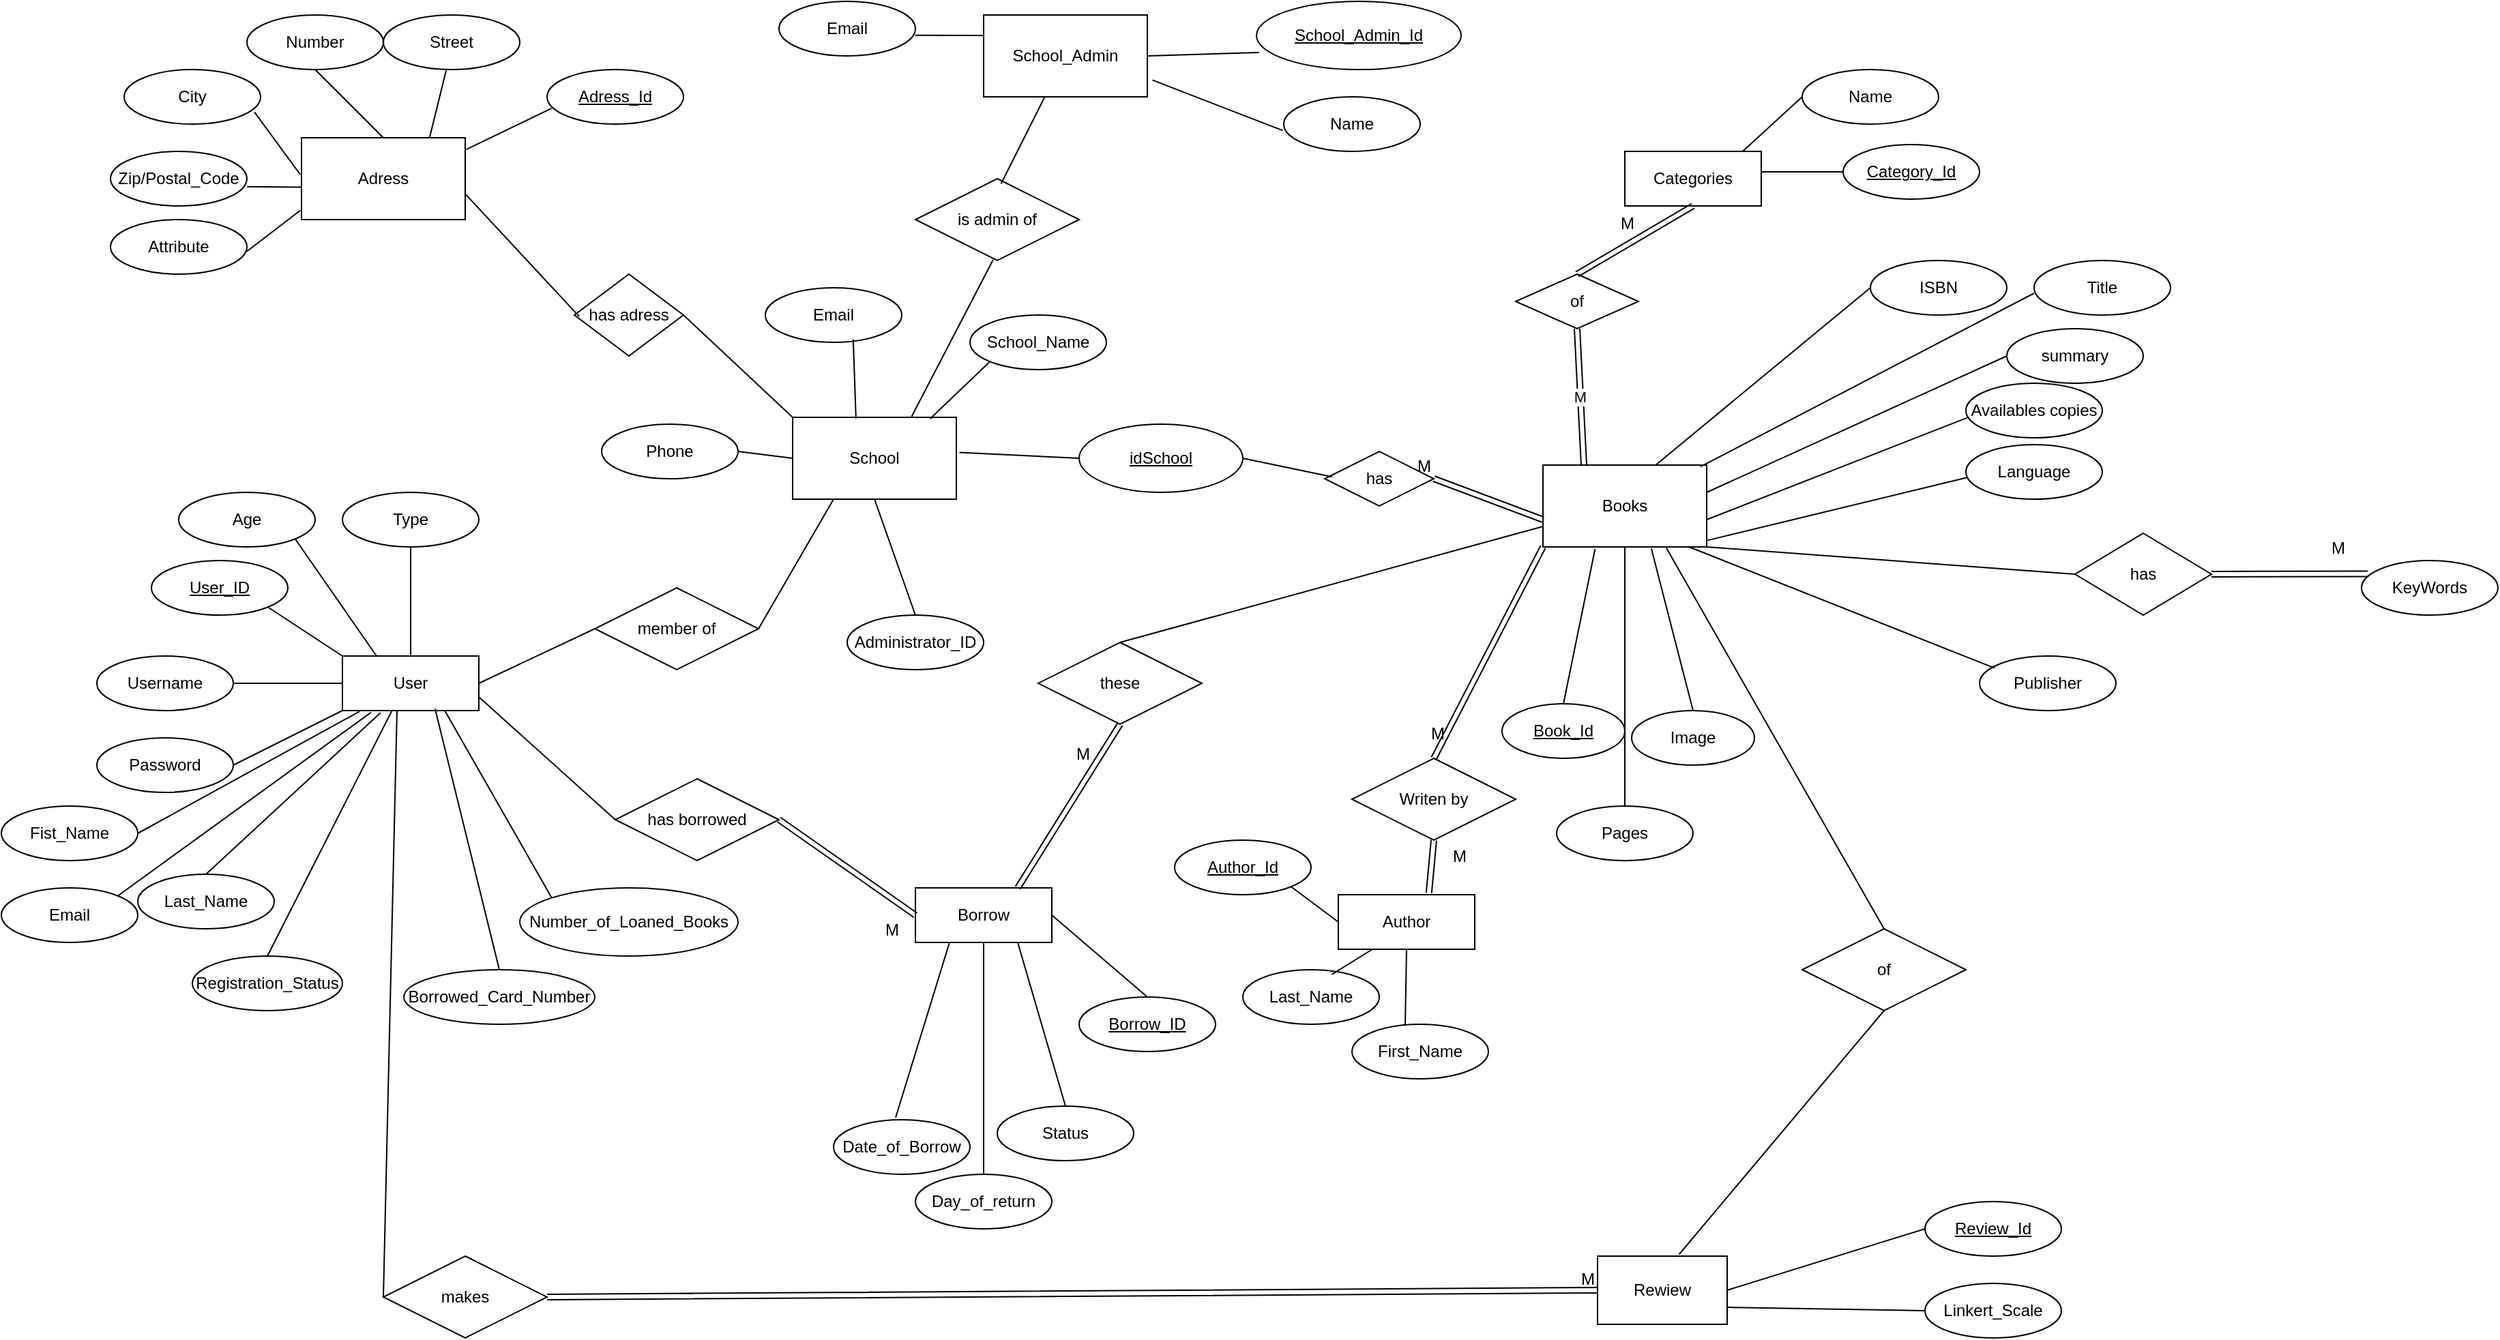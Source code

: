 <mxfile version="21.2.3" type="github">
  <diagram name="Copy of Page-1" id="tr4ZWwLuBK-8qQTziciz">
    <mxGraphModel dx="1989" dy="882" grid="1" gridSize="10" guides="1" tooltips="1" connect="1" arrows="1" fold="1" page="1" pageScale="1" pageWidth="850" pageHeight="1100" math="0" shadow="0">
      <root>
        <mxCell id="aQcuIbAOPBQ3XKsu57En-0" />
        <mxCell id="aQcuIbAOPBQ3XKsu57En-1" parent="aQcuIbAOPBQ3XKsu57En-0" />
        <mxCell id="aQcuIbAOPBQ3XKsu57En-2" value="" style="endArrow=none;html=1;rounded=0;entryX=0;entryY=0.5;entryDx=0;entryDy=0;" parent="aQcuIbAOPBQ3XKsu57En-1" target="aQcuIbAOPBQ3XKsu57En-4" edge="1">
          <mxGeometry width="50" height="50" relative="1" as="geometry">
            <mxPoint x="1310" y="390" as="sourcePoint" />
            <mxPoint x="1380" y="380" as="targetPoint" />
          </mxGeometry>
        </mxCell>
        <mxCell id="aQcuIbAOPBQ3XKsu57En-3" value="Books" style="rounded=0;whiteSpace=wrap;html=1;" parent="aQcuIbAOPBQ3XKsu57En-1" vertex="1">
          <mxGeometry x="1190" y="370" width="120" height="60" as="geometry" />
        </mxCell>
        <mxCell id="aQcuIbAOPBQ3XKsu57En-4" value="summary" style="ellipse;whiteSpace=wrap;html=1;" parent="aQcuIbAOPBQ3XKsu57En-1" vertex="1">
          <mxGeometry x="1530" y="270" width="100" height="40" as="geometry" />
        </mxCell>
        <mxCell id="aQcuIbAOPBQ3XKsu57En-5" value="Availables copies" style="ellipse;whiteSpace=wrap;html=1;" parent="aQcuIbAOPBQ3XKsu57En-1" vertex="1">
          <mxGeometry x="1500" y="310" width="100" height="40" as="geometry" />
        </mxCell>
        <mxCell id="aQcuIbAOPBQ3XKsu57En-6" value="" style="endArrow=none;html=1;rounded=0;entryX=0.022;entryY=0.62;entryDx=0;entryDy=0;entryPerimeter=0;" parent="aQcuIbAOPBQ3XKsu57En-1" target="aQcuIbAOPBQ3XKsu57En-5" edge="1">
          <mxGeometry width="50" height="50" relative="1" as="geometry">
            <mxPoint x="1310" y="410" as="sourcePoint" />
            <mxPoint x="1380" y="440" as="targetPoint" />
          </mxGeometry>
        </mxCell>
        <mxCell id="aQcuIbAOPBQ3XKsu57En-7" value="Language" style="ellipse;whiteSpace=wrap;html=1;" parent="aQcuIbAOPBQ3XKsu57En-1" vertex="1">
          <mxGeometry x="1500" y="355" width="100" height="40" as="geometry" />
        </mxCell>
        <mxCell id="aQcuIbAOPBQ3XKsu57En-8" value="" style="endArrow=none;html=1;rounded=0;entryX=0.014;entryY=0.6;entryDx=0;entryDy=0;entryPerimeter=0;exitX=1.005;exitY=0.92;exitDx=0;exitDy=0;exitPerimeter=0;" parent="aQcuIbAOPBQ3XKsu57En-1" source="aQcuIbAOPBQ3XKsu57En-3" target="aQcuIbAOPBQ3XKsu57En-7" edge="1">
          <mxGeometry width="50" height="50" relative="1" as="geometry">
            <mxPoint x="1300" y="500" as="sourcePoint" />
            <mxPoint x="1350" y="450" as="targetPoint" />
          </mxGeometry>
        </mxCell>
        <mxCell id="aQcuIbAOPBQ3XKsu57En-9" value="KeyWords" style="ellipse;whiteSpace=wrap;html=1;" parent="aQcuIbAOPBQ3XKsu57En-1" vertex="1">
          <mxGeometry x="1790" y="440" width="100" height="40" as="geometry" />
        </mxCell>
        <mxCell id="aQcuIbAOPBQ3XKsu57En-11" value="Image" style="ellipse;whiteSpace=wrap;html=1;" parent="aQcuIbAOPBQ3XKsu57En-1" vertex="1">
          <mxGeometry x="1255" y="550" width="90" height="40" as="geometry" />
        </mxCell>
        <mxCell id="aQcuIbAOPBQ3XKsu57En-12" value="" style="endArrow=none;html=1;rounded=0;entryX=0.662;entryY=1.02;entryDx=0;entryDy=0;entryPerimeter=0;exitX=0.5;exitY=0;exitDx=0;exitDy=0;" parent="aQcuIbAOPBQ3XKsu57En-1" source="aQcuIbAOPBQ3XKsu57En-11" target="aQcuIbAOPBQ3XKsu57En-3" edge="1">
          <mxGeometry width="50" height="50" relative="1" as="geometry">
            <mxPoint x="1210" y="490" as="sourcePoint" />
            <mxPoint x="1260" y="440" as="targetPoint" />
          </mxGeometry>
        </mxCell>
        <mxCell id="aQcuIbAOPBQ3XKsu57En-13" value="Publisher" style="ellipse;whiteSpace=wrap;html=1;" parent="aQcuIbAOPBQ3XKsu57En-1" vertex="1">
          <mxGeometry x="1510" y="510" width="100" height="40" as="geometry" />
        </mxCell>
        <mxCell id="aQcuIbAOPBQ3XKsu57En-14" value="" style="endArrow=none;html=1;rounded=0;entryX=0.11;entryY=0.22;entryDx=0;entryDy=0;entryPerimeter=0;exitX=0.887;exitY=0.996;exitDx=0;exitDy=0;exitPerimeter=0;" parent="aQcuIbAOPBQ3XKsu57En-1" source="aQcuIbAOPBQ3XKsu57En-3" target="aQcuIbAOPBQ3XKsu57En-13" edge="1">
          <mxGeometry width="50" height="50" relative="1" as="geometry">
            <mxPoint x="1340" y="600" as="sourcePoint" />
            <mxPoint x="1390" y="550" as="targetPoint" />
          </mxGeometry>
        </mxCell>
        <mxCell id="aQcuIbAOPBQ3XKsu57En-15" value="Pages" style="ellipse;whiteSpace=wrap;html=1;" parent="aQcuIbAOPBQ3XKsu57En-1" vertex="1">
          <mxGeometry x="1200" y="620" width="100" height="40" as="geometry" />
        </mxCell>
        <mxCell id="aQcuIbAOPBQ3XKsu57En-16" value="" style="endArrow=none;html=1;rounded=0;exitX=0.5;exitY=0;exitDx=0;exitDy=0;entryX=0.5;entryY=1;entryDx=0;entryDy=0;" parent="aQcuIbAOPBQ3XKsu57En-1" source="aQcuIbAOPBQ3XKsu57En-15" target="aQcuIbAOPBQ3XKsu57En-3" edge="1">
          <mxGeometry width="50" height="50" relative="1" as="geometry">
            <mxPoint x="1160" y="530" as="sourcePoint" />
            <mxPoint x="1210" y="480" as="targetPoint" />
          </mxGeometry>
        </mxCell>
        <mxCell id="aQcuIbAOPBQ3XKsu57En-17" value="Title" style="ellipse;whiteSpace=wrap;html=1;" parent="aQcuIbAOPBQ3XKsu57En-1" vertex="1">
          <mxGeometry x="1550" y="220" width="100" height="40" as="geometry" />
        </mxCell>
        <mxCell id="aQcuIbAOPBQ3XKsu57En-18" value="" style="endArrow=none;html=1;rounded=0;entryX=0;entryY=0.6;entryDx=0;entryDy=0;entryPerimeter=0;exitX=0.962;exitY=0.02;exitDx=0;exitDy=0;exitPerimeter=0;" parent="aQcuIbAOPBQ3XKsu57En-1" source="aQcuIbAOPBQ3XKsu57En-3" target="aQcuIbAOPBQ3XKsu57En-17" edge="1">
          <mxGeometry width="50" height="50" relative="1" as="geometry">
            <mxPoint x="1330" y="370" as="sourcePoint" />
            <mxPoint x="1380" y="320" as="targetPoint" />
          </mxGeometry>
        </mxCell>
        <mxCell id="aQcuIbAOPBQ3XKsu57En-19" value="&lt;u&gt;Book_Id&lt;/u&gt;" style="ellipse;whiteSpace=wrap;html=1;" parent="aQcuIbAOPBQ3XKsu57En-1" vertex="1">
          <mxGeometry x="1160" y="545" width="90" height="40" as="geometry" />
        </mxCell>
        <mxCell id="aQcuIbAOPBQ3XKsu57En-20" value="" style="endArrow=none;html=1;rounded=0;entryX=0.318;entryY=1.027;entryDx=0;entryDy=0;entryPerimeter=0;exitX=0.5;exitY=0;exitDx=0;exitDy=0;" parent="aQcuIbAOPBQ3XKsu57En-1" source="aQcuIbAOPBQ3XKsu57En-19" target="aQcuIbAOPBQ3XKsu57En-3" edge="1">
          <mxGeometry width="50" height="50" relative="1" as="geometry">
            <mxPoint x="1170" y="510" as="sourcePoint" />
            <mxPoint x="1220" y="460" as="targetPoint" />
          </mxGeometry>
        </mxCell>
        <mxCell id="aQcuIbAOPBQ3XKsu57En-21" value="ISBN" style="ellipse;whiteSpace=wrap;html=1;" parent="aQcuIbAOPBQ3XKsu57En-1" vertex="1">
          <mxGeometry x="1430" y="220" width="100" height="40" as="geometry" />
        </mxCell>
        <mxCell id="aQcuIbAOPBQ3XKsu57En-22" value="" style="endArrow=none;html=1;rounded=0;exitX=0.692;exitY=-0.007;exitDx=0;exitDy=0;exitPerimeter=0;entryX=0;entryY=0.5;entryDx=0;entryDy=0;" parent="aQcuIbAOPBQ3XKsu57En-1" source="aQcuIbAOPBQ3XKsu57En-3" target="aQcuIbAOPBQ3XKsu57En-21" edge="1">
          <mxGeometry width="50" height="50" relative="1" as="geometry">
            <mxPoint x="1240" y="360" as="sourcePoint" />
            <mxPoint x="1473" y="261" as="targetPoint" />
          </mxGeometry>
        </mxCell>
        <mxCell id="aQcuIbAOPBQ3XKsu57En-23" value="School" style="rounded=0;whiteSpace=wrap;html=1;" parent="aQcuIbAOPBQ3XKsu57En-1" vertex="1">
          <mxGeometry x="640" y="335" width="120" height="60" as="geometry" />
        </mxCell>
        <mxCell id="aQcuIbAOPBQ3XKsu57En-24" value="&lt;u&gt;idSchool&lt;/u&gt;" style="ellipse;whiteSpace=wrap;html=1;" parent="aQcuIbAOPBQ3XKsu57En-1" vertex="1">
          <mxGeometry x="850" y="340" width="120" height="50" as="geometry" />
        </mxCell>
        <mxCell id="aQcuIbAOPBQ3XKsu57En-25" value="" style="endArrow=none;html=1;rounded=0;entryX=0;entryY=0.5;entryDx=0;entryDy=0;exitX=1.019;exitY=0.429;exitDx=0;exitDy=0;exitPerimeter=0;" parent="aQcuIbAOPBQ3XKsu57En-1" target="aQcuIbAOPBQ3XKsu57En-24" edge="1" source="aQcuIbAOPBQ3XKsu57En-23">
          <mxGeometry width="50" height="50" relative="1" as="geometry">
            <mxPoint x="770" y="370" as="sourcePoint" />
            <mxPoint x="820" y="320" as="targetPoint" />
          </mxGeometry>
        </mxCell>
        <mxCell id="aQcuIbAOPBQ3XKsu57En-26" value="has" style="rhombus;whiteSpace=wrap;html=1;" parent="aQcuIbAOPBQ3XKsu57En-1" vertex="1">
          <mxGeometry x="1030" y="360" width="80" height="40" as="geometry" />
        </mxCell>
        <mxCell id="aQcuIbAOPBQ3XKsu57En-27" value="" style="shape=link;html=1;rounded=0;entryX=1;entryY=0.5;entryDx=0;entryDy=0;exitX=0;exitY=0.667;exitDx=0;exitDy=0;exitPerimeter=0;" parent="aQcuIbAOPBQ3XKsu57En-1" source="aQcuIbAOPBQ3XKsu57En-3" target="aQcuIbAOPBQ3XKsu57En-26" edge="1">
          <mxGeometry relative="1" as="geometry">
            <mxPoint x="980" y="420" as="sourcePoint" />
            <mxPoint x="1140" y="420" as="targetPoint" />
          </mxGeometry>
        </mxCell>
        <mxCell id="aQcuIbAOPBQ3XKsu57En-28" value="M" style="resizable=0;html=1;whiteSpace=wrap;align=right;verticalAlign=bottom;" parent="aQcuIbAOPBQ3XKsu57En-27" connectable="0" vertex="1">
          <mxGeometry x="1" relative="1" as="geometry" />
        </mxCell>
        <mxCell id="aQcuIbAOPBQ3XKsu57En-29" value="" style="endArrow=none;html=1;rounded=0;entryX=0.067;entryY=0.466;entryDx=0;entryDy=0;exitX=1;exitY=0.5;exitDx=0;exitDy=0;entryPerimeter=0;" parent="aQcuIbAOPBQ3XKsu57En-1" source="aQcuIbAOPBQ3XKsu57En-24" target="aQcuIbAOPBQ3XKsu57En-26" edge="1">
          <mxGeometry relative="1" as="geometry">
            <mxPoint x="970" y="365" as="sourcePoint" />
            <mxPoint x="1130" y="365" as="targetPoint" />
          </mxGeometry>
        </mxCell>
        <mxCell id="aQcuIbAOPBQ3XKsu57En-30" value="School_Name" style="ellipse;whiteSpace=wrap;html=1;align=center;" parent="aQcuIbAOPBQ3XKsu57En-1" vertex="1">
          <mxGeometry x="770" y="260" width="100" height="40" as="geometry" />
        </mxCell>
        <mxCell id="Hc-xmSTj-cyo68Ct1Yfs-0" value="" style="endArrow=none;html=1;rounded=0;entryX=0;entryY=1;entryDx=0;entryDy=0;exitX=0.84;exitY=0.017;exitDx=0;exitDy=0;exitPerimeter=0;" parent="aQcuIbAOPBQ3XKsu57En-1" source="aQcuIbAOPBQ3XKsu57En-23" target="aQcuIbAOPBQ3XKsu57En-30" edge="1">
          <mxGeometry relative="1" as="geometry">
            <mxPoint x="620" y="320" as="sourcePoint" />
            <mxPoint x="780" y="320" as="targetPoint" />
          </mxGeometry>
        </mxCell>
        <mxCell id="bOskaEDnig-arZIuQBSc-0" value="Phone" style="ellipse;whiteSpace=wrap;html=1;align=center;" vertex="1" parent="aQcuIbAOPBQ3XKsu57En-1">
          <mxGeometry x="500" y="340" width="100" height="40" as="geometry" />
        </mxCell>
        <mxCell id="bOskaEDnig-arZIuQBSc-7" value="" style="endArrow=none;html=1;rounded=0;entryX=1;entryY=0.5;entryDx=0;entryDy=0;exitX=0;exitY=0.5;exitDx=0;exitDy=0;" edge="1" parent="aQcuIbAOPBQ3XKsu57En-1" source="aQcuIbAOPBQ3XKsu57En-23" target="bOskaEDnig-arZIuQBSc-0">
          <mxGeometry relative="1" as="geometry">
            <mxPoint x="710" y="340" as="sourcePoint" />
            <mxPoint x="680" y="320" as="targetPoint" />
          </mxGeometry>
        </mxCell>
        <mxCell id="bOskaEDnig-arZIuQBSc-8" value="Email" style="ellipse;whiteSpace=wrap;html=1;align=center;" vertex="1" parent="aQcuIbAOPBQ3XKsu57En-1">
          <mxGeometry x="620" y="240" width="100" height="40" as="geometry" />
        </mxCell>
        <mxCell id="bOskaEDnig-arZIuQBSc-9" value="" style="endArrow=none;html=1;rounded=0;entryX=0.644;entryY=0.945;entryDx=0;entryDy=0;entryPerimeter=0;exitX=0.387;exitY=0.017;exitDx=0;exitDy=0;exitPerimeter=0;" edge="1" parent="aQcuIbAOPBQ3XKsu57En-1" source="aQcuIbAOPBQ3XKsu57En-23" target="bOskaEDnig-arZIuQBSc-8">
          <mxGeometry relative="1" as="geometry">
            <mxPoint x="570" y="320" as="sourcePoint" />
            <mxPoint x="730" y="320" as="targetPoint" />
          </mxGeometry>
        </mxCell>
        <mxCell id="bOskaEDnig-arZIuQBSc-10" value="" style="endArrow=none;html=1;rounded=0;entryX=0.5;entryY=1;entryDx=0;entryDy=0;exitX=0.5;exitY=0;exitDx=0;exitDy=0;" edge="1" parent="aQcuIbAOPBQ3XKsu57En-1" source="bOskaEDnig-arZIuQBSc-11" target="aQcuIbAOPBQ3XKsu57En-23">
          <mxGeometry relative="1" as="geometry">
            <mxPoint x="710" y="480" as="sourcePoint" />
            <mxPoint x="750" y="440" as="targetPoint" />
          </mxGeometry>
        </mxCell>
        <mxCell id="bOskaEDnig-arZIuQBSc-11" value="Administrator_ID" style="ellipse;whiteSpace=wrap;html=1;align=center;" vertex="1" parent="aQcuIbAOPBQ3XKsu57En-1">
          <mxGeometry x="680" y="480" width="100" height="40" as="geometry" />
        </mxCell>
        <mxCell id="bOskaEDnig-arZIuQBSc-16" value="Adress" style="rounded=0;whiteSpace=wrap;html=1;" vertex="1" parent="aQcuIbAOPBQ3XKsu57En-1">
          <mxGeometry x="280" y="130" width="120" height="60" as="geometry" />
        </mxCell>
        <mxCell id="bOskaEDnig-arZIuQBSc-17" value="has adress" style="rhombus;whiteSpace=wrap;html=1;" vertex="1" parent="aQcuIbAOPBQ3XKsu57En-1">
          <mxGeometry x="480" y="230" width="80" height="60" as="geometry" />
        </mxCell>
        <mxCell id="bOskaEDnig-arZIuQBSc-18" value="" style="endArrow=none;html=1;rounded=0;entryX=0;entryY=0;entryDx=0;entryDy=0;exitX=1;exitY=0.5;exitDx=0;exitDy=0;" edge="1" parent="aQcuIbAOPBQ3XKsu57En-1" source="bOskaEDnig-arZIuQBSc-17" target="aQcuIbAOPBQ3XKsu57En-23">
          <mxGeometry width="50" height="50" relative="1" as="geometry">
            <mxPoint x="550" y="300" as="sourcePoint" />
            <mxPoint x="610" y="310" as="targetPoint" />
          </mxGeometry>
        </mxCell>
        <mxCell id="bOskaEDnig-arZIuQBSc-19" value="" style="endArrow=none;html=1;rounded=0;entryX=0.045;entryY=0.518;entryDx=0;entryDy=0;entryPerimeter=0;exitX=1.001;exitY=0.689;exitDx=0;exitDy=0;exitPerimeter=0;" edge="1" parent="aQcuIbAOPBQ3XKsu57En-1" source="bOskaEDnig-arZIuQBSc-16" target="bOskaEDnig-arZIuQBSc-17">
          <mxGeometry relative="1" as="geometry">
            <mxPoint x="320" y="240" as="sourcePoint" />
            <mxPoint x="480" y="240" as="targetPoint" />
          </mxGeometry>
        </mxCell>
        <mxCell id="bOskaEDnig-arZIuQBSc-20" value="Adress_Id" style="ellipse;whiteSpace=wrap;html=1;align=center;fontStyle=4;" vertex="1" parent="aQcuIbAOPBQ3XKsu57En-1">
          <mxGeometry x="460" y="80" width="100" height="40" as="geometry" />
        </mxCell>
        <mxCell id="bOskaEDnig-arZIuQBSc-21" value="" style="endArrow=none;html=1;rounded=0;entryX=0.033;entryY=0.712;entryDx=0;entryDy=0;entryPerimeter=0;exitX=1.007;exitY=0.142;exitDx=0;exitDy=0;exitPerimeter=0;" edge="1" parent="aQcuIbAOPBQ3XKsu57En-1" source="bOskaEDnig-arZIuQBSc-16" target="bOskaEDnig-arZIuQBSc-20">
          <mxGeometry relative="1" as="geometry">
            <mxPoint x="280" y="90" as="sourcePoint" />
            <mxPoint x="440" y="90" as="targetPoint" />
          </mxGeometry>
        </mxCell>
        <mxCell id="bOskaEDnig-arZIuQBSc-22" value="Street" style="ellipse;whiteSpace=wrap;html=1;align=center;" vertex="1" parent="aQcuIbAOPBQ3XKsu57En-1">
          <mxGeometry x="340" y="40" width="100" height="40" as="geometry" />
        </mxCell>
        <mxCell id="bOskaEDnig-arZIuQBSc-23" value="" style="endArrow=none;html=1;rounded=0;entryX=0.46;entryY=1.02;entryDx=0;entryDy=0;entryPerimeter=0;exitX=0.783;exitY=-0.007;exitDx=0;exitDy=0;exitPerimeter=0;" edge="1" parent="aQcuIbAOPBQ3XKsu57En-1" source="bOskaEDnig-arZIuQBSc-16" target="bOskaEDnig-arZIuQBSc-22">
          <mxGeometry relative="1" as="geometry">
            <mxPoint x="270" y="100" as="sourcePoint" />
            <mxPoint x="430" y="100" as="targetPoint" />
          </mxGeometry>
        </mxCell>
        <mxCell id="bOskaEDnig-arZIuQBSc-24" value="Number" style="ellipse;whiteSpace=wrap;html=1;align=center;" vertex="1" parent="aQcuIbAOPBQ3XKsu57En-1">
          <mxGeometry x="240" y="40" width="100" height="40" as="geometry" />
        </mxCell>
        <mxCell id="bOskaEDnig-arZIuQBSc-25" value="" style="endArrow=none;html=1;rounded=0;exitX=1.001;exitY=0.646;exitDx=0;exitDy=0;exitPerimeter=0;entryX=-0.004;entryY=0.604;entryDx=0;entryDy=0;entryPerimeter=0;" edge="1" parent="aQcuIbAOPBQ3XKsu57En-1" source="bOskaEDnig-arZIuQBSc-29" target="bOskaEDnig-arZIuQBSc-16">
          <mxGeometry relative="1" as="geometry">
            <mxPoint x="460" y="180" as="sourcePoint" />
            <mxPoint x="620" y="180" as="targetPoint" />
          </mxGeometry>
        </mxCell>
        <mxCell id="bOskaEDnig-arZIuQBSc-26" value="" style="endArrow=none;html=1;rounded=0;entryX=0.5;entryY=1;entryDx=0;entryDy=0;exitX=0.5;exitY=0;exitDx=0;exitDy=0;" edge="1" parent="aQcuIbAOPBQ3XKsu57En-1" source="bOskaEDnig-arZIuQBSc-16" target="bOskaEDnig-arZIuQBSc-24">
          <mxGeometry relative="1" as="geometry">
            <mxPoint x="210" y="100" as="sourcePoint" />
            <mxPoint x="370" y="99.76" as="targetPoint" />
          </mxGeometry>
        </mxCell>
        <mxCell id="bOskaEDnig-arZIuQBSc-27" value="City" style="ellipse;whiteSpace=wrap;html=1;align=center;" vertex="1" parent="aQcuIbAOPBQ3XKsu57En-1">
          <mxGeometry x="150" y="80" width="100" height="40" as="geometry" />
        </mxCell>
        <mxCell id="bOskaEDnig-arZIuQBSc-28" value="" style="endArrow=none;html=1;rounded=0;entryX=-0.008;entryY=0.448;entryDx=0;entryDy=0;entryPerimeter=0;exitX=0.955;exitY=0.78;exitDx=0;exitDy=0;exitPerimeter=0;" edge="1" parent="aQcuIbAOPBQ3XKsu57En-1" source="bOskaEDnig-arZIuQBSc-27" target="bOskaEDnig-arZIuQBSc-16">
          <mxGeometry relative="1" as="geometry">
            <mxPoint x="140" y="150" as="sourcePoint" />
            <mxPoint x="300" y="150" as="targetPoint" />
          </mxGeometry>
        </mxCell>
        <mxCell id="bOskaEDnig-arZIuQBSc-29" value="Zip/Postal_Code" style="ellipse;whiteSpace=wrap;html=1;align=center;" vertex="1" parent="aQcuIbAOPBQ3XKsu57En-1">
          <mxGeometry x="140" y="140" width="100" height="40" as="geometry" />
        </mxCell>
        <mxCell id="bOskaEDnig-arZIuQBSc-30" value="Attribute" style="ellipse;whiteSpace=wrap;html=1;align=center;" vertex="1" parent="aQcuIbAOPBQ3XKsu57En-1">
          <mxGeometry x="140" y="190" width="100" height="40" as="geometry" />
        </mxCell>
        <mxCell id="bOskaEDnig-arZIuQBSc-31" value="" style="endArrow=none;html=1;rounded=0;exitX=0.997;exitY=0.587;exitDx=0;exitDy=0;exitPerimeter=0;entryX=-0.008;entryY=0.89;entryDx=0;entryDy=0;entryPerimeter=0;" edge="1" parent="aQcuIbAOPBQ3XKsu57En-1" source="bOskaEDnig-arZIuQBSc-30" target="bOskaEDnig-arZIuQBSc-16">
          <mxGeometry relative="1" as="geometry">
            <mxPoint x="230" y="250" as="sourcePoint" />
            <mxPoint x="390" y="250" as="targetPoint" />
          </mxGeometry>
        </mxCell>
        <mxCell id="bOskaEDnig-arZIuQBSc-33" value="School_Admin" style="rounded=0;whiteSpace=wrap;html=1;" vertex="1" parent="aQcuIbAOPBQ3XKsu57En-1">
          <mxGeometry x="780" y="40" width="120" height="60" as="geometry" />
        </mxCell>
        <mxCell id="bOskaEDnig-arZIuQBSc-34" value="School_Admin_Id" style="ellipse;whiteSpace=wrap;html=1;align=center;fontStyle=4;" vertex="1" parent="aQcuIbAOPBQ3XKsu57En-1">
          <mxGeometry x="980" y="30" width="150" height="50" as="geometry" />
        </mxCell>
        <mxCell id="bOskaEDnig-arZIuQBSc-35" value="" style="endArrow=none;html=1;rounded=0;entryX=0.012;entryY=0.749;entryDx=0;entryDy=0;entryPerimeter=0;exitX=1;exitY=0.5;exitDx=0;exitDy=0;" edge="1" parent="aQcuIbAOPBQ3XKsu57En-1" source="bOskaEDnig-arZIuQBSc-33" target="bOskaEDnig-arZIuQBSc-34">
          <mxGeometry relative="1" as="geometry">
            <mxPoint x="880" y="120" as="sourcePoint" />
            <mxPoint x="1040" y="120" as="targetPoint" />
          </mxGeometry>
        </mxCell>
        <mxCell id="bOskaEDnig-arZIuQBSc-36" value="Name" style="ellipse;whiteSpace=wrap;html=1;align=center;" vertex="1" parent="aQcuIbAOPBQ3XKsu57En-1">
          <mxGeometry x="1000" y="100" width="100" height="40" as="geometry" />
        </mxCell>
        <mxCell id="bOskaEDnig-arZIuQBSc-37" value="Email" style="ellipse;whiteSpace=wrap;html=1;align=center;" vertex="1" parent="aQcuIbAOPBQ3XKsu57En-1">
          <mxGeometry x="630" y="30" width="100" height="40" as="geometry" />
        </mxCell>
        <mxCell id="bOskaEDnig-arZIuQBSc-38" value="" style="endArrow=none;html=1;rounded=0;exitX=0.998;exitY=0.621;exitDx=0;exitDy=0;exitPerimeter=0;entryX=0;entryY=0.25;entryDx=0;entryDy=0;" edge="1" parent="aQcuIbAOPBQ3XKsu57En-1" source="bOskaEDnig-arZIuQBSc-37" target="bOskaEDnig-arZIuQBSc-33">
          <mxGeometry relative="1" as="geometry">
            <mxPoint x="630" y="120" as="sourcePoint" />
            <mxPoint x="790" y="120" as="targetPoint" />
          </mxGeometry>
        </mxCell>
        <mxCell id="bOskaEDnig-arZIuQBSc-39" value="" style="endArrow=none;html=1;rounded=0;entryX=-0.007;entryY=0.618;entryDx=0;entryDy=0;entryPerimeter=0;exitX=1.031;exitY=0.795;exitDx=0;exitDy=0;exitPerimeter=0;" edge="1" parent="aQcuIbAOPBQ3XKsu57En-1" source="bOskaEDnig-arZIuQBSc-33" target="bOskaEDnig-arZIuQBSc-36">
          <mxGeometry relative="1" as="geometry">
            <mxPoint x="840" y="150" as="sourcePoint" />
            <mxPoint x="1000" y="150" as="targetPoint" />
          </mxGeometry>
        </mxCell>
        <mxCell id="bOskaEDnig-arZIuQBSc-41" value="is admin of" style="shape=rhombus;perimeter=rhombusPerimeter;whiteSpace=wrap;html=1;align=center;" vertex="1" parent="aQcuIbAOPBQ3XKsu57En-1">
          <mxGeometry x="730" y="160" width="120" height="60" as="geometry" />
        </mxCell>
        <mxCell id="bOskaEDnig-arZIuQBSc-42" value="" style="endArrow=none;html=1;rounded=0;entryX=0.373;entryY=1.002;entryDx=0;entryDy=0;entryPerimeter=0;exitX=0.523;exitY=0.063;exitDx=0;exitDy=0;exitPerimeter=0;" edge="1" parent="aQcuIbAOPBQ3XKsu57En-1" source="bOskaEDnig-arZIuQBSc-41" target="bOskaEDnig-arZIuQBSc-33">
          <mxGeometry relative="1" as="geometry">
            <mxPoint x="630" y="140" as="sourcePoint" />
            <mxPoint x="790" y="140" as="targetPoint" />
          </mxGeometry>
        </mxCell>
        <mxCell id="bOskaEDnig-arZIuQBSc-43" value="" style="endArrow=none;html=1;rounded=0;entryX=0.727;entryY=-0.01;entryDx=0;entryDy=0;entryPerimeter=0;exitX=0.475;exitY=0.99;exitDx=0;exitDy=0;exitPerimeter=0;" edge="1" parent="aQcuIbAOPBQ3XKsu57En-1" source="bOskaEDnig-arZIuQBSc-41" target="aQcuIbAOPBQ3XKsu57En-23">
          <mxGeometry relative="1" as="geometry">
            <mxPoint x="600" y="150" as="sourcePoint" />
            <mxPoint x="760" y="250" as="targetPoint" />
          </mxGeometry>
        </mxCell>
        <mxCell id="bOskaEDnig-arZIuQBSc-44" value="Author" style="whiteSpace=wrap;html=1;align=center;" vertex="1" parent="aQcuIbAOPBQ3XKsu57En-1">
          <mxGeometry x="1040" y="685" width="100" height="40" as="geometry" />
        </mxCell>
        <mxCell id="bOskaEDnig-arZIuQBSc-45" value="Author_Id" style="ellipse;whiteSpace=wrap;html=1;align=center;fontStyle=4;" vertex="1" parent="aQcuIbAOPBQ3XKsu57En-1">
          <mxGeometry x="920" y="645" width="100" height="40" as="geometry" />
        </mxCell>
        <mxCell id="bOskaEDnig-arZIuQBSc-46" value="" style="endArrow=none;html=1;rounded=0;exitX=0;exitY=0.5;exitDx=0;exitDy=0;entryX=1;entryY=1;entryDx=0;entryDy=0;" edge="1" parent="aQcuIbAOPBQ3XKsu57En-1" source="bOskaEDnig-arZIuQBSc-44" target="bOskaEDnig-arZIuQBSc-45">
          <mxGeometry relative="1" as="geometry">
            <mxPoint x="1150" y="760" as="sourcePoint" />
            <mxPoint x="1310" y="760" as="targetPoint" />
          </mxGeometry>
        </mxCell>
        <mxCell id="bOskaEDnig-arZIuQBSc-47" value="Writen by" style="shape=rhombus;perimeter=rhombusPerimeter;whiteSpace=wrap;html=1;align=center;" vertex="1" parent="aQcuIbAOPBQ3XKsu57En-1">
          <mxGeometry x="1050" y="585" width="120" height="60" as="geometry" />
        </mxCell>
        <mxCell id="bOskaEDnig-arZIuQBSc-67" value="" style="shape=link;html=1;rounded=0;entryX=0.5;entryY=0;entryDx=0;entryDy=0;exitX=0;exitY=1;exitDx=0;exitDy=0;" edge="1" parent="aQcuIbAOPBQ3XKsu57En-1" source="aQcuIbAOPBQ3XKsu57En-3" target="bOskaEDnig-arZIuQBSc-47">
          <mxGeometry relative="1" as="geometry">
            <mxPoint x="890" y="450" as="sourcePoint" />
            <mxPoint x="1050" y="450" as="targetPoint" />
          </mxGeometry>
        </mxCell>
        <mxCell id="bOskaEDnig-arZIuQBSc-68" value="M" style="resizable=0;html=1;whiteSpace=wrap;align=right;verticalAlign=bottom;" connectable="0" vertex="1" parent="bOskaEDnig-arZIuQBSc-67">
          <mxGeometry x="1" relative="1" as="geometry">
            <mxPoint x="10" y="-10" as="offset" />
          </mxGeometry>
        </mxCell>
        <mxCell id="bOskaEDnig-arZIuQBSc-69" value="" style="shape=link;html=1;rounded=0;entryX=0.5;entryY=1;entryDx=0;entryDy=0;exitX=0.664;exitY=-0.033;exitDx=0;exitDy=0;exitPerimeter=0;" edge="1" parent="aQcuIbAOPBQ3XKsu57En-1" source="bOskaEDnig-arZIuQBSc-44" target="bOskaEDnig-arZIuQBSc-47">
          <mxGeometry relative="1" as="geometry">
            <mxPoint x="1080.0" y="620" as="sourcePoint" />
            <mxPoint x="1084.7" y="548.96" as="targetPoint" />
          </mxGeometry>
        </mxCell>
        <mxCell id="bOskaEDnig-arZIuQBSc-70" value="M" style="resizable=0;html=1;whiteSpace=wrap;align=right;verticalAlign=bottom;" connectable="0" vertex="1" parent="bOskaEDnig-arZIuQBSc-69">
          <mxGeometry x="1" relative="1" as="geometry">
            <mxPoint x="25" y="21" as="offset" />
          </mxGeometry>
        </mxCell>
        <mxCell id="bOskaEDnig-arZIuQBSc-71" value="First_Name" style="ellipse;whiteSpace=wrap;html=1;align=center;" vertex="1" parent="aQcuIbAOPBQ3XKsu57En-1">
          <mxGeometry x="1050" y="780" width="100" height="40" as="geometry" />
        </mxCell>
        <mxCell id="bOskaEDnig-arZIuQBSc-72" value="" style="endArrow=none;html=1;rounded=0;entryX=0.39;entryY=0.026;entryDx=0;entryDy=0;entryPerimeter=0;exitX=0.5;exitY=1;exitDx=0;exitDy=0;" edge="1" parent="aQcuIbAOPBQ3XKsu57En-1" source="bOskaEDnig-arZIuQBSc-44" target="bOskaEDnig-arZIuQBSc-71">
          <mxGeometry relative="1" as="geometry">
            <mxPoint x="860" y="680" as="sourcePoint" />
            <mxPoint x="1020" y="680" as="targetPoint" />
          </mxGeometry>
        </mxCell>
        <mxCell id="bOskaEDnig-arZIuQBSc-73" value="Last_Name" style="ellipse;whiteSpace=wrap;html=1;align=center;" vertex="1" parent="aQcuIbAOPBQ3XKsu57En-1">
          <mxGeometry x="970" y="740" width="100" height="40" as="geometry" />
        </mxCell>
        <mxCell id="bOskaEDnig-arZIuQBSc-74" value="" style="endArrow=none;html=1;rounded=0;entryX=0.25;entryY=1;entryDx=0;entryDy=0;exitX=0.653;exitY=0.085;exitDx=0;exitDy=0;exitPerimeter=0;" edge="1" parent="aQcuIbAOPBQ3XKsu57En-1" source="bOskaEDnig-arZIuQBSc-73" target="bOskaEDnig-arZIuQBSc-44">
          <mxGeometry relative="1" as="geometry">
            <mxPoint x="790" y="650" as="sourcePoint" />
            <mxPoint x="950" y="650" as="targetPoint" />
          </mxGeometry>
        </mxCell>
        <mxCell id="bOskaEDnig-arZIuQBSc-75" value="Categories" style="whiteSpace=wrap;html=1;align=center;" vertex="1" parent="aQcuIbAOPBQ3XKsu57En-1">
          <mxGeometry x="1250" y="140" width="100" height="40" as="geometry" />
        </mxCell>
        <mxCell id="bOskaEDnig-arZIuQBSc-76" value="&lt;u&gt;Category_Id&lt;/u&gt;" style="ellipse;whiteSpace=wrap;html=1;align=center;" vertex="1" parent="aQcuIbAOPBQ3XKsu57En-1">
          <mxGeometry x="1410" y="135" width="100" height="40" as="geometry" />
        </mxCell>
        <mxCell id="bOskaEDnig-arZIuQBSc-77" value="" style="line;strokeWidth=1;rotatable=0;dashed=0;labelPosition=right;align=left;verticalAlign=middle;spacingTop=0;spacingLeft=6;points=[];portConstraint=eastwest;" vertex="1" parent="aQcuIbAOPBQ3XKsu57En-1">
          <mxGeometry x="1350" y="150" width="60" height="10" as="geometry" />
        </mxCell>
        <mxCell id="bOskaEDnig-arZIuQBSc-78" value="Name" style="ellipse;whiteSpace=wrap;html=1;align=center;" vertex="1" parent="aQcuIbAOPBQ3XKsu57En-1">
          <mxGeometry x="1380" y="80" width="100" height="40" as="geometry" />
        </mxCell>
        <mxCell id="bOskaEDnig-arZIuQBSc-79" value="" style="endArrow=none;html=1;rounded=0;entryX=0;entryY=0.5;entryDx=0;entryDy=0;exitX=0.865;exitY=-0.004;exitDx=0;exitDy=0;exitPerimeter=0;" edge="1" parent="aQcuIbAOPBQ3XKsu57En-1" source="bOskaEDnig-arZIuQBSc-75" target="bOskaEDnig-arZIuQBSc-78">
          <mxGeometry relative="1" as="geometry">
            <mxPoint x="1170" y="100" as="sourcePoint" />
            <mxPoint x="1330" y="100" as="targetPoint" />
          </mxGeometry>
        </mxCell>
        <mxCell id="bOskaEDnig-arZIuQBSc-82" value="of" style="shape=rhombus;perimeter=rhombusPerimeter;whiteSpace=wrap;html=1;align=center;" vertex="1" parent="aQcuIbAOPBQ3XKsu57En-1">
          <mxGeometry x="1170" y="230" width="90" height="40" as="geometry" />
        </mxCell>
        <mxCell id="bOskaEDnig-arZIuQBSc-83" value="" style="shape=link;html=1;rounded=0;entryX=0.5;entryY=1;entryDx=0;entryDy=0;exitX=0.5;exitY=0;exitDx=0;exitDy=0;" edge="1" parent="aQcuIbAOPBQ3XKsu57En-1" source="bOskaEDnig-arZIuQBSc-82" target="bOskaEDnig-arZIuQBSc-75">
          <mxGeometry relative="1" as="geometry">
            <mxPoint x="1060" y="210" as="sourcePoint" />
            <mxPoint x="1210" y="210" as="targetPoint" />
          </mxGeometry>
        </mxCell>
        <mxCell id="bOskaEDnig-arZIuQBSc-84" value="M" style="resizable=0;html=1;whiteSpace=wrap;align=right;verticalAlign=bottom;" connectable="0" vertex="1" parent="bOskaEDnig-arZIuQBSc-83">
          <mxGeometry x="1" relative="1" as="geometry">
            <mxPoint x="-41" y="21" as="offset" />
          </mxGeometry>
        </mxCell>
        <mxCell id="bOskaEDnig-arZIuQBSc-85" value="" style="endArrow=none;html=1;rounded=0;exitX=1;exitY=1;exitDx=0;exitDy=0;entryX=0;entryY=0.5;entryDx=0;entryDy=0;" edge="1" parent="aQcuIbAOPBQ3XKsu57En-1" source="aQcuIbAOPBQ3XKsu57En-3" target="bOskaEDnig-arZIuQBSc-86">
          <mxGeometry relative="1" as="geometry">
            <mxPoint x="1460" y="510" as="sourcePoint" />
            <mxPoint x="1450" y="510" as="targetPoint" />
          </mxGeometry>
        </mxCell>
        <mxCell id="bOskaEDnig-arZIuQBSc-86" value="has" style="shape=rhombus;perimeter=rhombusPerimeter;whiteSpace=wrap;html=1;align=center;" vertex="1" parent="aQcuIbAOPBQ3XKsu57En-1">
          <mxGeometry x="1580" y="420" width="100" height="60" as="geometry" />
        </mxCell>
        <mxCell id="bOskaEDnig-arZIuQBSc-88" value="" style="shape=link;html=1;rounded=0;exitX=1;exitY=0.5;exitDx=0;exitDy=0;entryX=0.046;entryY=0.243;entryDx=0;entryDy=0;entryPerimeter=0;" edge="1" parent="aQcuIbAOPBQ3XKsu57En-1" source="bOskaEDnig-arZIuQBSc-86" target="aQcuIbAOPBQ3XKsu57En-9">
          <mxGeometry relative="1" as="geometry">
            <mxPoint x="1560" y="490" as="sourcePoint" />
            <mxPoint x="1720" y="490" as="targetPoint" />
          </mxGeometry>
        </mxCell>
        <mxCell id="bOskaEDnig-arZIuQBSc-89" value="M" style="resizable=0;html=1;whiteSpace=wrap;align=right;verticalAlign=bottom;" connectable="0" vertex="1" parent="bOskaEDnig-arZIuQBSc-88">
          <mxGeometry x="1" relative="1" as="geometry">
            <mxPoint x="-15" y="-10" as="offset" />
          </mxGeometry>
        </mxCell>
        <mxCell id="bOskaEDnig-arZIuQBSc-90" value="User" style="whiteSpace=wrap;html=1;align=center;" vertex="1" parent="aQcuIbAOPBQ3XKsu57En-1">
          <mxGeometry x="310" y="510" width="100" height="40" as="geometry" />
        </mxCell>
        <mxCell id="bOskaEDnig-arZIuQBSc-91" value="User_ID" style="ellipse;whiteSpace=wrap;html=1;align=center;fontStyle=4;" vertex="1" parent="aQcuIbAOPBQ3XKsu57En-1">
          <mxGeometry x="170" y="440" width="100" height="40" as="geometry" />
        </mxCell>
        <mxCell id="bOskaEDnig-arZIuQBSc-92" value="" style="endArrow=none;html=1;rounded=0;entryX=0;entryY=0;entryDx=0;entryDy=0;exitX=1;exitY=1;exitDx=0;exitDy=0;" edge="1" parent="aQcuIbAOPBQ3XKsu57En-1" source="bOskaEDnig-arZIuQBSc-91" target="bOskaEDnig-arZIuQBSc-90">
          <mxGeometry relative="1" as="geometry">
            <mxPoint x="70" y="510" as="sourcePoint" />
            <mxPoint x="230" y="510" as="targetPoint" />
          </mxGeometry>
        </mxCell>
        <mxCell id="bOskaEDnig-arZIuQBSc-93" value="Username" style="ellipse;whiteSpace=wrap;html=1;align=center;" vertex="1" parent="aQcuIbAOPBQ3XKsu57En-1">
          <mxGeometry x="130" y="510" width="100" height="40" as="geometry" />
        </mxCell>
        <mxCell id="bOskaEDnig-arZIuQBSc-94" value="" style="endArrow=none;html=1;rounded=0;exitX=1;exitY=0.5;exitDx=0;exitDy=0;entryX=0;entryY=0.5;entryDx=0;entryDy=0;" edge="1" parent="aQcuIbAOPBQ3XKsu57En-1" source="bOskaEDnig-arZIuQBSc-93" target="bOskaEDnig-arZIuQBSc-90">
          <mxGeometry relative="1" as="geometry">
            <mxPoint x="210" y="600" as="sourcePoint" />
            <mxPoint x="370" y="600" as="targetPoint" />
          </mxGeometry>
        </mxCell>
        <mxCell id="bOskaEDnig-arZIuQBSc-95" value="Password" style="ellipse;whiteSpace=wrap;html=1;align=center;" vertex="1" parent="aQcuIbAOPBQ3XKsu57En-1">
          <mxGeometry x="130" y="570" width="100" height="40" as="geometry" />
        </mxCell>
        <mxCell id="bOskaEDnig-arZIuQBSc-96" value="" style="endArrow=none;html=1;rounded=0;exitX=1;exitY=0.5;exitDx=0;exitDy=0;entryX=0;entryY=1;entryDx=0;entryDy=0;" edge="1" parent="aQcuIbAOPBQ3XKsu57En-1" source="bOskaEDnig-arZIuQBSc-95" target="bOskaEDnig-arZIuQBSc-90">
          <mxGeometry relative="1" as="geometry">
            <mxPoint x="300" y="640" as="sourcePoint" />
            <mxPoint x="460" y="640" as="targetPoint" />
          </mxGeometry>
        </mxCell>
        <mxCell id="bOskaEDnig-arZIuQBSc-97" value="Fist_Name" style="ellipse;whiteSpace=wrap;html=1;align=center;" vertex="1" parent="aQcuIbAOPBQ3XKsu57En-1">
          <mxGeometry x="60" y="620" width="100" height="40" as="geometry" />
        </mxCell>
        <mxCell id="bOskaEDnig-arZIuQBSc-98" value="Last_Name" style="ellipse;whiteSpace=wrap;html=1;align=center;" vertex="1" parent="aQcuIbAOPBQ3XKsu57En-1">
          <mxGeometry x="160" y="670" width="100" height="40" as="geometry" />
        </mxCell>
        <mxCell id="bOskaEDnig-arZIuQBSc-99" value="" style="endArrow=none;html=1;rounded=0;exitX=1;exitY=0.5;exitDx=0;exitDy=0;entryX=0.125;entryY=1.017;entryDx=0;entryDy=0;entryPerimeter=0;" edge="1" parent="aQcuIbAOPBQ3XKsu57En-1" source="bOskaEDnig-arZIuQBSc-97" target="bOskaEDnig-arZIuQBSc-90">
          <mxGeometry relative="1" as="geometry">
            <mxPoint x="270" y="600" as="sourcePoint" />
            <mxPoint x="430" y="600" as="targetPoint" />
          </mxGeometry>
        </mxCell>
        <mxCell id="bOskaEDnig-arZIuQBSc-100" value="" style="endArrow=none;html=1;rounded=0;exitX=0.5;exitY=0;exitDx=0;exitDy=0;entryX=0.279;entryY=1.041;entryDx=0;entryDy=0;entryPerimeter=0;" edge="1" parent="aQcuIbAOPBQ3XKsu57En-1" source="bOskaEDnig-arZIuQBSc-98" target="bOskaEDnig-arZIuQBSc-90">
          <mxGeometry relative="1" as="geometry">
            <mxPoint x="320" y="590" as="sourcePoint" />
            <mxPoint x="480" y="590" as="targetPoint" />
          </mxGeometry>
        </mxCell>
        <mxCell id="bOskaEDnig-arZIuQBSc-102" value="Age" style="ellipse;whiteSpace=wrap;html=1;align=center;" vertex="1" parent="aQcuIbAOPBQ3XKsu57En-1">
          <mxGeometry x="190" y="390" width="100" height="40" as="geometry" />
        </mxCell>
        <mxCell id="bOskaEDnig-arZIuQBSc-103" value="" style="endArrow=none;html=1;rounded=0;exitX=0.25;exitY=0;exitDx=0;exitDy=0;entryX=1;entryY=1;entryDx=0;entryDy=0;" edge="1" parent="aQcuIbAOPBQ3XKsu57En-1" source="bOskaEDnig-arZIuQBSc-90" target="bOskaEDnig-arZIuQBSc-102">
          <mxGeometry relative="1" as="geometry">
            <mxPoint x="200" y="370" as="sourcePoint" />
            <mxPoint x="360" y="370" as="targetPoint" />
          </mxGeometry>
        </mxCell>
        <mxCell id="bOskaEDnig-arZIuQBSc-104" value="Email" style="ellipse;whiteSpace=wrap;html=1;align=center;" vertex="1" parent="aQcuIbAOPBQ3XKsu57En-1">
          <mxGeometry x="60" y="680" width="100" height="40" as="geometry" />
        </mxCell>
        <mxCell id="bOskaEDnig-arZIuQBSc-105" value="" style="endArrow=none;html=1;rounded=0;exitX=1;exitY=0;exitDx=0;exitDy=0;entryX=0.21;entryY=1.033;entryDx=0;entryDy=0;entryPerimeter=0;" edge="1" parent="aQcuIbAOPBQ3XKsu57En-1" source="bOskaEDnig-arZIuQBSc-104" target="bOskaEDnig-arZIuQBSc-90">
          <mxGeometry relative="1" as="geometry">
            <mxPoint x="30" y="600" as="sourcePoint" />
            <mxPoint x="190" y="600" as="targetPoint" />
          </mxGeometry>
        </mxCell>
        <mxCell id="bOskaEDnig-arZIuQBSc-106" value="Registration_Status" style="ellipse;whiteSpace=wrap;html=1;align=center;" vertex="1" parent="aQcuIbAOPBQ3XKsu57En-1">
          <mxGeometry x="200" y="730" width="110" height="40" as="geometry" />
        </mxCell>
        <mxCell id="bOskaEDnig-arZIuQBSc-107" value="" style="endArrow=none;html=1;rounded=0;exitX=0.5;exitY=0;exitDx=0;exitDy=0;entryX=0.366;entryY=0.986;entryDx=0;entryDy=0;entryPerimeter=0;" edge="1" parent="aQcuIbAOPBQ3XKsu57En-1" source="bOskaEDnig-arZIuQBSc-106" target="bOskaEDnig-arZIuQBSc-90">
          <mxGeometry relative="1" as="geometry">
            <mxPoint x="410" y="620" as="sourcePoint" />
            <mxPoint x="570" y="620" as="targetPoint" />
          </mxGeometry>
        </mxCell>
        <mxCell id="bOskaEDnig-arZIuQBSc-108" value="Borrowed_Card_Number" style="ellipse;whiteSpace=wrap;html=1;align=center;" vertex="1" parent="aQcuIbAOPBQ3XKsu57En-1">
          <mxGeometry x="355" y="740" width="140" height="40" as="geometry" />
        </mxCell>
        <mxCell id="bOskaEDnig-arZIuQBSc-109" value="" style="endArrow=none;html=1;rounded=0;exitX=0.679;exitY=0.965;exitDx=0;exitDy=0;exitPerimeter=0;entryX=0.5;entryY=0;entryDx=0;entryDy=0;" edge="1" parent="aQcuIbAOPBQ3XKsu57En-1" source="bOskaEDnig-arZIuQBSc-90" target="bOskaEDnig-arZIuQBSc-108">
          <mxGeometry relative="1" as="geometry">
            <mxPoint x="360" y="610" as="sourcePoint" />
            <mxPoint x="520" y="610" as="targetPoint" />
          </mxGeometry>
        </mxCell>
        <mxCell id="bOskaEDnig-arZIuQBSc-111" value="" style="endArrow=none;html=1;rounded=0;exitX=0;exitY=0;exitDx=0;exitDy=0;entryX=0.75;entryY=1;entryDx=0;entryDy=0;" edge="1" parent="aQcuIbAOPBQ3XKsu57En-1" source="bOskaEDnig-arZIuQBSc-112" target="bOskaEDnig-arZIuQBSc-90">
          <mxGeometry relative="1" as="geometry">
            <mxPoint x="461.347" y="667.532" as="sourcePoint" />
            <mxPoint x="650" y="570" as="targetPoint" />
          </mxGeometry>
        </mxCell>
        <mxCell id="bOskaEDnig-arZIuQBSc-112" value="Number_of_Loaned_Books" style="ellipse;whiteSpace=wrap;html=1;align=center;" vertex="1" parent="aQcuIbAOPBQ3XKsu57En-1">
          <mxGeometry x="440" y="680" width="160" height="50" as="geometry" />
        </mxCell>
        <mxCell id="bOskaEDnig-arZIuQBSc-113" value="Type" style="ellipse;whiteSpace=wrap;html=1;align=center;" vertex="1" parent="aQcuIbAOPBQ3XKsu57En-1">
          <mxGeometry x="310" y="390" width="100" height="40" as="geometry" />
        </mxCell>
        <mxCell id="bOskaEDnig-arZIuQBSc-114" value="" style="endArrow=none;html=1;rounded=0;exitX=0.5;exitY=1;exitDx=0;exitDy=0;entryX=0.5;entryY=0;entryDx=0;entryDy=0;" edge="1" parent="aQcuIbAOPBQ3XKsu57En-1" source="bOskaEDnig-arZIuQBSc-113" target="bOskaEDnig-arZIuQBSc-90">
          <mxGeometry relative="1" as="geometry">
            <mxPoint x="350" y="480" as="sourcePoint" />
            <mxPoint x="510" y="480" as="targetPoint" />
          </mxGeometry>
        </mxCell>
        <mxCell id="bOskaEDnig-arZIuQBSc-115" value="member of" style="shape=rhombus;perimeter=rhombusPerimeter;whiteSpace=wrap;html=1;align=center;" vertex="1" parent="aQcuIbAOPBQ3XKsu57En-1">
          <mxGeometry x="495" y="460" width="120" height="60" as="geometry" />
        </mxCell>
        <mxCell id="bOskaEDnig-arZIuQBSc-116" value="" style="endArrow=none;html=1;rounded=0;exitX=1;exitY=0.5;exitDx=0;exitDy=0;entryX=0;entryY=0.5;entryDx=0;entryDy=0;" edge="1" parent="aQcuIbAOPBQ3XKsu57En-1" source="bOskaEDnig-arZIuQBSc-90" target="bOskaEDnig-arZIuQBSc-115">
          <mxGeometry relative="1" as="geometry">
            <mxPoint x="420" y="520" as="sourcePoint" />
            <mxPoint x="580" y="520" as="targetPoint" />
          </mxGeometry>
        </mxCell>
        <mxCell id="bOskaEDnig-arZIuQBSc-117" value="" style="endArrow=none;html=1;rounded=0;exitX=1;exitY=0.5;exitDx=0;exitDy=0;entryX=0.25;entryY=1;entryDx=0;entryDy=0;" edge="1" parent="aQcuIbAOPBQ3XKsu57En-1" source="bOskaEDnig-arZIuQBSc-115" target="aQcuIbAOPBQ3XKsu57En-23">
          <mxGeometry relative="1" as="geometry">
            <mxPoint x="600" y="550" as="sourcePoint" />
            <mxPoint x="760" y="550" as="targetPoint" />
          </mxGeometry>
        </mxCell>
        <mxCell id="bOskaEDnig-arZIuQBSc-118" value="Borrow" style="whiteSpace=wrap;html=1;align=center;" vertex="1" parent="aQcuIbAOPBQ3XKsu57En-1">
          <mxGeometry x="730" y="680" width="100" height="40" as="geometry" />
        </mxCell>
        <mxCell id="bOskaEDnig-arZIuQBSc-119" value="Borrow_ID" style="ellipse;whiteSpace=wrap;html=1;align=center;fontStyle=4;" vertex="1" parent="aQcuIbAOPBQ3XKsu57En-1">
          <mxGeometry x="850" y="760" width="100" height="40" as="geometry" />
        </mxCell>
        <mxCell id="bOskaEDnig-arZIuQBSc-120" value="" style="endArrow=none;html=1;rounded=0;entryX=0.5;entryY=0;entryDx=0;entryDy=0;exitX=1;exitY=0.5;exitDx=0;exitDy=0;" edge="1" parent="aQcuIbAOPBQ3XKsu57En-1" source="bOskaEDnig-arZIuQBSc-118" target="bOskaEDnig-arZIuQBSc-119">
          <mxGeometry relative="1" as="geometry">
            <mxPoint x="710" y="780" as="sourcePoint" />
            <mxPoint x="870" y="780" as="targetPoint" />
          </mxGeometry>
        </mxCell>
        <mxCell id="bOskaEDnig-arZIuQBSc-121" value="Status" style="ellipse;whiteSpace=wrap;html=1;align=center;" vertex="1" parent="aQcuIbAOPBQ3XKsu57En-1">
          <mxGeometry x="790" y="840" width="100" height="40" as="geometry" />
        </mxCell>
        <mxCell id="bOskaEDnig-arZIuQBSc-122" value="" style="endArrow=none;html=1;rounded=0;entryX=0.5;entryY=0;entryDx=0;entryDy=0;exitX=0.75;exitY=1;exitDx=0;exitDy=0;" edge="1" parent="aQcuIbAOPBQ3XKsu57En-1" source="bOskaEDnig-arZIuQBSc-118" target="bOskaEDnig-arZIuQBSc-121">
          <mxGeometry relative="1" as="geometry">
            <mxPoint x="600" y="850" as="sourcePoint" />
            <mxPoint x="760" y="850" as="targetPoint" />
          </mxGeometry>
        </mxCell>
        <mxCell id="bOskaEDnig-arZIuQBSc-123" value="Day_of_return" style="ellipse;whiteSpace=wrap;html=1;align=center;" vertex="1" parent="aQcuIbAOPBQ3XKsu57En-1">
          <mxGeometry x="730" y="890" width="100" height="40" as="geometry" />
        </mxCell>
        <mxCell id="bOskaEDnig-arZIuQBSc-124" value="" style="endArrow=none;html=1;rounded=0;exitX=0.5;exitY=0;exitDx=0;exitDy=0;entryX=0.5;entryY=1;entryDx=0;entryDy=0;" edge="1" parent="aQcuIbAOPBQ3XKsu57En-1" source="bOskaEDnig-arZIuQBSc-123" target="bOskaEDnig-arZIuQBSc-118">
          <mxGeometry relative="1" as="geometry">
            <mxPoint x="660" y="780" as="sourcePoint" />
            <mxPoint x="820" y="780" as="targetPoint" />
          </mxGeometry>
        </mxCell>
        <mxCell id="bOskaEDnig-arZIuQBSc-125" value="Date_of_Borrow" style="ellipse;whiteSpace=wrap;html=1;align=center;" vertex="1" parent="aQcuIbAOPBQ3XKsu57En-1">
          <mxGeometry x="670" y="850" width="100" height="40" as="geometry" />
        </mxCell>
        <mxCell id="bOskaEDnig-arZIuQBSc-126" value="" style="endArrow=none;html=1;rounded=0;exitX=0.455;exitY=-0.04;exitDx=0;exitDy=0;exitPerimeter=0;entryX=0.25;entryY=1;entryDx=0;entryDy=0;" edge="1" parent="aQcuIbAOPBQ3XKsu57En-1" source="bOskaEDnig-arZIuQBSc-125" target="bOskaEDnig-arZIuQBSc-118">
          <mxGeometry relative="1" as="geometry">
            <mxPoint x="560" y="790" as="sourcePoint" />
            <mxPoint x="720" y="790" as="targetPoint" />
          </mxGeometry>
        </mxCell>
        <mxCell id="bOskaEDnig-arZIuQBSc-130" value="has borrowed" style="shape=rhombus;perimeter=rhombusPerimeter;whiteSpace=wrap;html=1;align=center;" vertex="1" parent="aQcuIbAOPBQ3XKsu57En-1">
          <mxGeometry x="510" y="600" width="120" height="60" as="geometry" />
        </mxCell>
        <mxCell id="bOskaEDnig-arZIuQBSc-131" value="" style="endArrow=none;html=1;rounded=0;exitX=1;exitY=0.75;exitDx=0;exitDy=0;entryX=0;entryY=0.5;entryDx=0;entryDy=0;" edge="1" parent="aQcuIbAOPBQ3XKsu57En-1" source="bOskaEDnig-arZIuQBSc-90" target="bOskaEDnig-arZIuQBSc-130">
          <mxGeometry relative="1" as="geometry">
            <mxPoint x="450" y="560" as="sourcePoint" />
            <mxPoint x="610" y="560" as="targetPoint" />
          </mxGeometry>
        </mxCell>
        <mxCell id="bOskaEDnig-arZIuQBSc-132" value="" style="shape=link;html=1;rounded=0;exitX=1;exitY=0.5;exitDx=0;exitDy=0;entryX=0;entryY=0.5;entryDx=0;entryDy=0;" edge="1" parent="aQcuIbAOPBQ3XKsu57En-1" source="bOskaEDnig-arZIuQBSc-130" target="bOskaEDnig-arZIuQBSc-118">
          <mxGeometry relative="1" as="geometry">
            <mxPoint x="620" y="660" as="sourcePoint" />
            <mxPoint x="780" y="660" as="targetPoint" />
          </mxGeometry>
        </mxCell>
        <mxCell id="bOskaEDnig-arZIuQBSc-133" value="M" style="resizable=0;html=1;whiteSpace=wrap;align=right;verticalAlign=bottom;" connectable="0" vertex="1" parent="bOskaEDnig-arZIuQBSc-132">
          <mxGeometry x="1" relative="1" as="geometry">
            <mxPoint x="-10" y="20" as="offset" />
          </mxGeometry>
        </mxCell>
        <mxCell id="bOskaEDnig-arZIuQBSc-134" value="these" style="shape=rhombus;perimeter=rhombusPerimeter;whiteSpace=wrap;html=1;align=center;" vertex="1" parent="aQcuIbAOPBQ3XKsu57En-1">
          <mxGeometry x="820" y="500" width="120" height="60" as="geometry" />
        </mxCell>
        <mxCell id="bOskaEDnig-arZIuQBSc-140" value="" style="endArrow=none;html=1;rounded=0;exitX=0.5;exitY=0;exitDx=0;exitDy=0;entryX=0;entryY=0.75;entryDx=0;entryDy=0;" edge="1" parent="aQcuIbAOPBQ3XKsu57En-1" source="bOskaEDnig-arZIuQBSc-134" target="aQcuIbAOPBQ3XKsu57En-3">
          <mxGeometry relative="1" as="geometry">
            <mxPoint x="820" y="460" as="sourcePoint" />
            <mxPoint x="980" y="460" as="targetPoint" />
          </mxGeometry>
        </mxCell>
        <mxCell id="bOskaEDnig-arZIuQBSc-141" value="" style="shape=link;html=1;rounded=0;exitX=0.75;exitY=0;exitDx=0;exitDy=0;entryX=0.5;entryY=1;entryDx=0;entryDy=0;" edge="1" parent="aQcuIbAOPBQ3XKsu57En-1" source="bOskaEDnig-arZIuQBSc-118" target="bOskaEDnig-arZIuQBSc-134">
          <mxGeometry relative="1" as="geometry">
            <mxPoint x="790" y="610" as="sourcePoint" />
            <mxPoint x="870" y="550" as="targetPoint" />
          </mxGeometry>
        </mxCell>
        <mxCell id="bOskaEDnig-arZIuQBSc-142" value="M" style="resizable=0;html=1;whiteSpace=wrap;align=right;verticalAlign=bottom;" connectable="0" vertex="1" parent="bOskaEDnig-arZIuQBSc-141">
          <mxGeometry x="1" relative="1" as="geometry">
            <mxPoint x="-20" y="30" as="offset" />
          </mxGeometry>
        </mxCell>
        <mxCell id="bOskaEDnig-arZIuQBSc-143" value="Rewiew" style="whiteSpace=wrap;html=1;align=center;" vertex="1" parent="aQcuIbAOPBQ3XKsu57En-1">
          <mxGeometry x="1230" y="950" width="95" height="50" as="geometry" />
        </mxCell>
        <mxCell id="bOskaEDnig-arZIuQBSc-144" value="Review_Id" style="ellipse;whiteSpace=wrap;html=1;align=center;fontStyle=4;" vertex="1" parent="aQcuIbAOPBQ3XKsu57En-1">
          <mxGeometry x="1470" y="910" width="100" height="40" as="geometry" />
        </mxCell>
        <mxCell id="bOskaEDnig-arZIuQBSc-145" value="" style="endArrow=none;html=1;rounded=0;entryX=0;entryY=0.5;entryDx=0;entryDy=0;exitX=1;exitY=0.5;exitDx=0;exitDy=0;" edge="1" parent="aQcuIbAOPBQ3XKsu57En-1" source="bOskaEDnig-arZIuQBSc-143" target="bOskaEDnig-arZIuQBSc-144">
          <mxGeometry relative="1" as="geometry">
            <mxPoint x="1280" y="970" as="sourcePoint" />
            <mxPoint x="1440" y="970" as="targetPoint" />
          </mxGeometry>
        </mxCell>
        <mxCell id="bOskaEDnig-arZIuQBSc-146" value="" style="endArrow=none;html=1;rounded=0;entryX=0;entryY=0.5;entryDx=0;entryDy=0;" edge="1" parent="aQcuIbAOPBQ3XKsu57En-1" target="bOskaEDnig-arZIuQBSc-147">
          <mxGeometry relative="1" as="geometry">
            <mxPoint x="350" y="550" as="sourcePoint" />
            <mxPoint x="290" y="960" as="targetPoint" />
          </mxGeometry>
        </mxCell>
        <mxCell id="bOskaEDnig-arZIuQBSc-147" value="makes" style="shape=rhombus;perimeter=rhombusPerimeter;whiteSpace=wrap;html=1;align=center;" vertex="1" parent="aQcuIbAOPBQ3XKsu57En-1">
          <mxGeometry x="340" y="950" width="120" height="60" as="geometry" />
        </mxCell>
        <mxCell id="bOskaEDnig-arZIuQBSc-150" value="" style="shape=link;html=1;rounded=0;exitX=1;exitY=0.5;exitDx=0;exitDy=0;entryX=0;entryY=0.5;entryDx=0;entryDy=0;" edge="1" parent="aQcuIbAOPBQ3XKsu57En-1" source="bOskaEDnig-arZIuQBSc-147" target="bOskaEDnig-arZIuQBSc-143">
          <mxGeometry relative="1" as="geometry">
            <mxPoint x="430" y="969.23" as="sourcePoint" />
            <mxPoint x="590" y="969.23" as="targetPoint" />
          </mxGeometry>
        </mxCell>
        <mxCell id="bOskaEDnig-arZIuQBSc-151" value="M" style="resizable=0;html=1;whiteSpace=wrap;align=right;verticalAlign=bottom;" connectable="0" vertex="1" parent="bOskaEDnig-arZIuQBSc-150">
          <mxGeometry x="1" relative="1" as="geometry" />
        </mxCell>
        <mxCell id="bOskaEDnig-arZIuQBSc-153" value="Linkert_Scale" style="ellipse;whiteSpace=wrap;html=1;align=center;" vertex="1" parent="aQcuIbAOPBQ3XKsu57En-1">
          <mxGeometry x="1470" y="970" width="100" height="40" as="geometry" />
        </mxCell>
        <mxCell id="bOskaEDnig-arZIuQBSc-154" value="" style="endArrow=none;html=1;rounded=0;exitX=1;exitY=0.75;exitDx=0;exitDy=0;entryX=0;entryY=0.5;entryDx=0;entryDy=0;" edge="1" parent="aQcuIbAOPBQ3XKsu57En-1" source="bOskaEDnig-arZIuQBSc-143" target="bOskaEDnig-arZIuQBSc-153">
          <mxGeometry relative="1" as="geometry">
            <mxPoint x="1360" y="1030" as="sourcePoint" />
            <mxPoint x="1520" y="1030" as="targetPoint" />
          </mxGeometry>
        </mxCell>
        <mxCell id="bOskaEDnig-arZIuQBSc-157" value="of" style="shape=rhombus;perimeter=rhombusPerimeter;whiteSpace=wrap;html=1;align=center;" vertex="1" parent="aQcuIbAOPBQ3XKsu57En-1">
          <mxGeometry x="1380" y="710" width="120" height="60" as="geometry" />
        </mxCell>
        <mxCell id="bOskaEDnig-arZIuQBSc-158" value="" style="endArrow=none;html=1;rounded=0;exitX=0.629;exitY=-0.025;exitDx=0;exitDy=0;exitPerimeter=0;entryX=0.5;entryY=1;entryDx=0;entryDy=0;" edge="1" parent="aQcuIbAOPBQ3XKsu57En-1" source="bOskaEDnig-arZIuQBSc-143" target="bOskaEDnig-arZIuQBSc-157">
          <mxGeometry relative="1" as="geometry">
            <mxPoint x="1190" y="860" as="sourcePoint" />
            <mxPoint x="1350" y="860" as="targetPoint" />
          </mxGeometry>
        </mxCell>
        <mxCell id="bOskaEDnig-arZIuQBSc-159" value="" style="endArrow=none;html=1;rounded=0;exitX=0.75;exitY=1;exitDx=0;exitDy=0;entryX=0.5;entryY=0;entryDx=0;entryDy=0;" edge="1" parent="aQcuIbAOPBQ3XKsu57En-1" source="aQcuIbAOPBQ3XKsu57En-3" target="bOskaEDnig-arZIuQBSc-157">
          <mxGeometry relative="1" as="geometry">
            <mxPoint x="1510" y="630" as="sourcePoint" />
            <mxPoint x="1670" y="630" as="targetPoint" />
          </mxGeometry>
        </mxCell>
        <mxCell id="bOskaEDnig-arZIuQBSc-161" value="M" style="shape=link;html=1;rounded=0;exitX=0.5;exitY=1;exitDx=0;exitDy=0;entryX=0.25;entryY=0;entryDx=0;entryDy=0;" edge="1" parent="aQcuIbAOPBQ3XKsu57En-1" source="bOskaEDnig-arZIuQBSc-82" target="aQcuIbAOPBQ3XKsu57En-3">
          <mxGeometry relative="1" as="geometry">
            <mxPoint x="1090" y="320" as="sourcePoint" />
            <mxPoint x="1250" y="320" as="targetPoint" />
          </mxGeometry>
        </mxCell>
      </root>
    </mxGraphModel>
  </diagram>
</mxfile>
